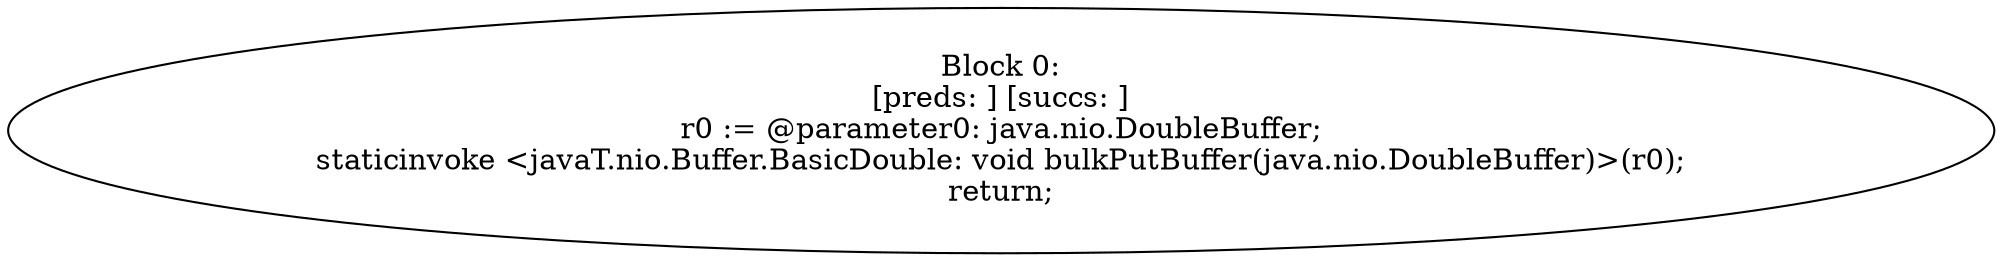 digraph "unitGraph" {
    "Block 0:
[preds: ] [succs: ]
r0 := @parameter0: java.nio.DoubleBuffer;
staticinvoke <javaT.nio.Buffer.BasicDouble: void bulkPutBuffer(java.nio.DoubleBuffer)>(r0);
return;
"
}
